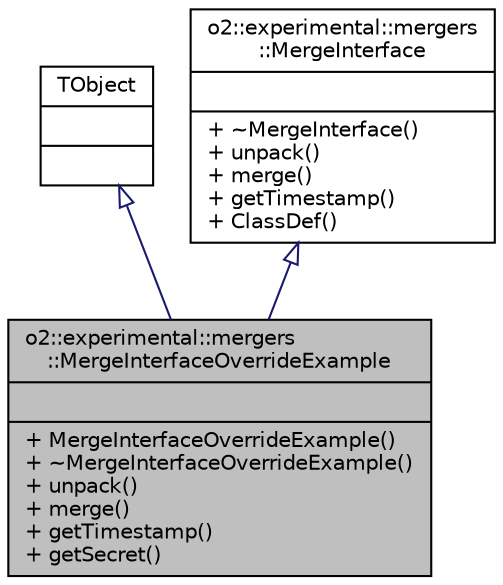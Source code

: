 digraph "o2::experimental::mergers::MergeInterfaceOverrideExample"
{
 // INTERACTIVE_SVG=YES
  bgcolor="transparent";
  edge [fontname="Helvetica",fontsize="10",labelfontname="Helvetica",labelfontsize="10"];
  node [fontname="Helvetica",fontsize="10",shape=record];
  Node1 [label="{o2::experimental::mergers\l::MergeInterfaceOverrideExample\n||+ MergeInterfaceOverrideExample()\l+ ~MergeInterfaceOverrideExample()\l+ unpack()\l+ merge()\l+ getTimestamp()\l+ getSecret()\l}",height=0.2,width=0.4,color="black", fillcolor="grey75", style="filled", fontcolor="black"];
  Node2 -> Node1 [dir="back",color="midnightblue",fontsize="10",style="solid",arrowtail="onormal",fontname="Helvetica"];
  Node2 [label="{TObject\n||}",height=0.2,width=0.4,color="black",URL="$d5/d0f/classTObject.html"];
  Node3 -> Node1 [dir="back",color="midnightblue",fontsize="10",style="solid",arrowtail="onormal",fontname="Helvetica"];
  Node3 [label="{o2::experimental::mergers\l::MergeInterface\n||+ ~MergeInterface()\l+ unpack()\l+ merge()\l+ getTimestamp()\l+ ClassDef()\l}",height=0.2,width=0.4,color="black",URL="$dc/d04/classo2_1_1experimental_1_1mergers_1_1MergeInterface.html",tooltip="Interface allowing custom behaviour of Mergers components. "];
}
